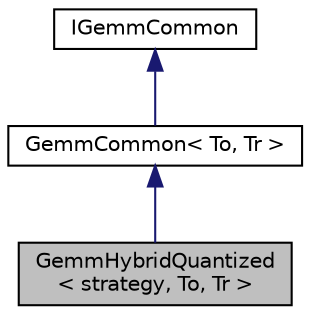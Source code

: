 digraph "GemmHybridQuantized&lt; strategy, To, Tr &gt;"
{
 // LATEX_PDF_SIZE
  edge [fontname="Helvetica",fontsize="10",labelfontname="Helvetica",labelfontsize="10"];
  node [fontname="Helvetica",fontsize="10",shape=record];
  Node1 [label="GemmHybridQuantized\l\< strategy, To, Tr \>",height=0.2,width=0.4,color="black", fillcolor="grey75", style="filled", fontcolor="black",tooltip=" "];
  Node2 -> Node1 [dir="back",color="midnightblue",fontsize="10",style="solid",fontname="Helvetica"];
  Node2 [label="GemmCommon\< To, Tr \>",height=0.2,width=0.4,color="black", fillcolor="white", style="filled",URL="$classarm__gemm_1_1_gemm_common.xhtml",tooltip=" "];
  Node3 -> Node2 [dir="back",color="midnightblue",fontsize="10",style="solid",fontname="Helvetica"];
  Node3 [label="IGemmCommon",height=0.2,width=0.4,color="black", fillcolor="white", style="filled",URL="$classarm__gemm_1_1_i_gemm_common.xhtml",tooltip=" "];
}
